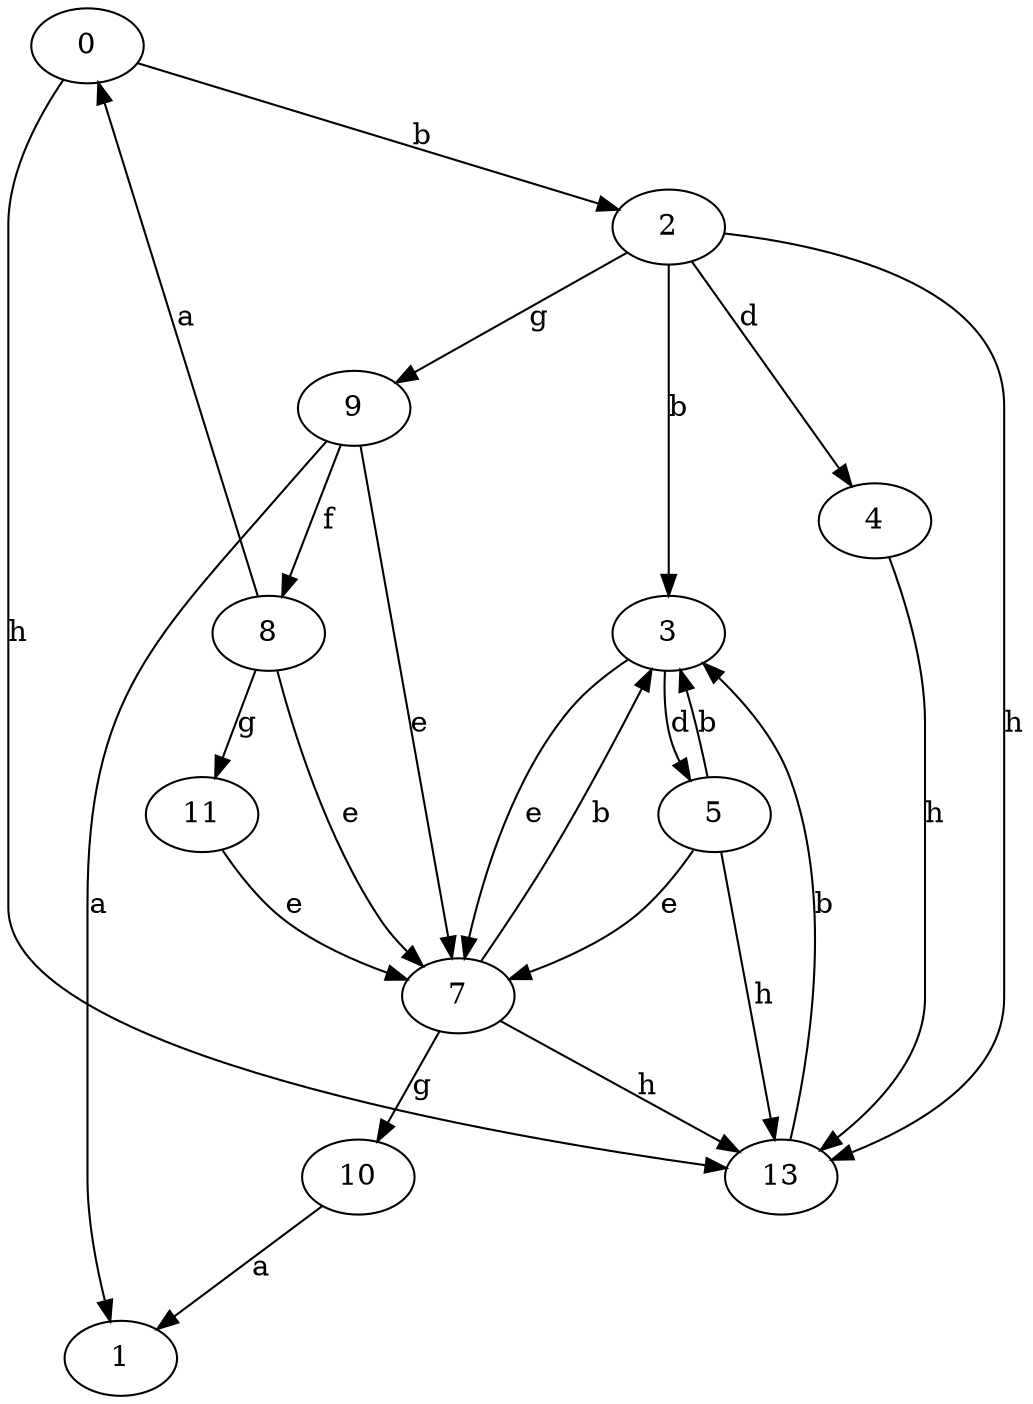 strict digraph  {
0;
1;
2;
3;
4;
5;
7;
8;
9;
10;
11;
13;
0 -> 2  [label=b];
0 -> 13  [label=h];
2 -> 3  [label=b];
2 -> 4  [label=d];
2 -> 9  [label=g];
2 -> 13  [label=h];
3 -> 5  [label=d];
3 -> 7  [label=e];
4 -> 13  [label=h];
5 -> 3  [label=b];
5 -> 7  [label=e];
5 -> 13  [label=h];
7 -> 3  [label=b];
7 -> 10  [label=g];
7 -> 13  [label=h];
8 -> 0  [label=a];
8 -> 7  [label=e];
8 -> 11  [label=g];
9 -> 1  [label=a];
9 -> 7  [label=e];
9 -> 8  [label=f];
10 -> 1  [label=a];
11 -> 7  [label=e];
13 -> 3  [label=b];
}
